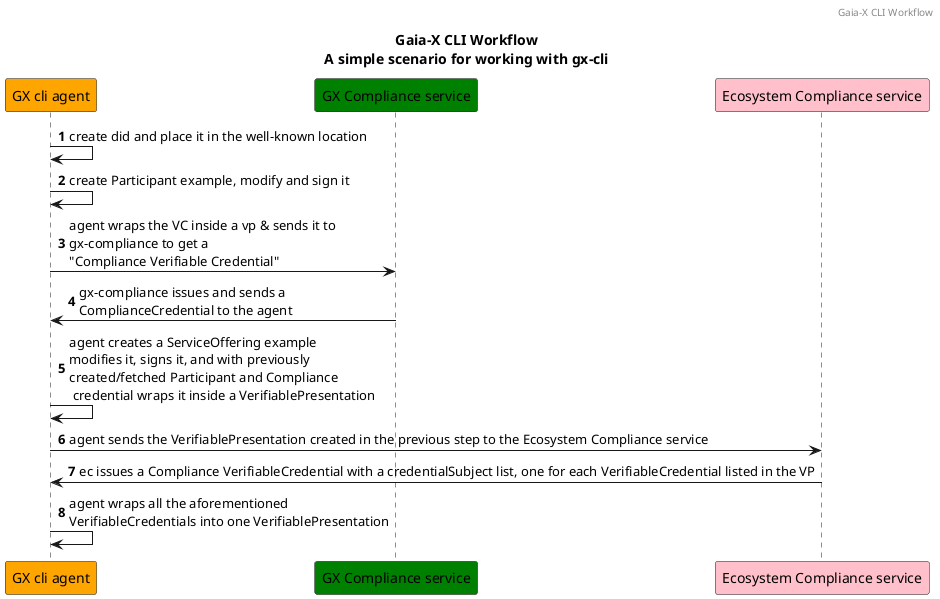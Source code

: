 @startuml

header Gaia-X CLI Workflow
title
Gaia-X CLI Workflow
A simple scenario for working with gx-cli
end title

autonumber

participant "GX cli agent" as agent order 0 #ORANGE
participant "GX Compliance service" as gc order 1 #GREEN
participant "Ecosystem Compliance service" as ec order 2 #PINK

agent -> agent: create did and place it in the well-known location
agent -> agent: create Participant example, modify and sign it
agent -> gc: agent wraps the VC inside a vp & sends it to\ngx-compliance to get a\n"Compliance Verifiable Credential"
gc -> agent: gx-compliance issues and sends a\nComplianceCredential to the agent
agent -> agent: agent creates a ServiceOffering example\nmodifies it, signs it, and with previously\ncreated/fetched Participant and Compliance\n credential wraps it inside a VerifiablePresentation
agent -> ec: agent sends the VerifiablePresentation created in the previous step to the Ecosystem Compliance service
ec -> agent: ec issues a Compliance VerifiableCredential with a credentialSubject list, one for each VerifiableCredential listed in the VP
agent -> agent: agent wraps all the aforementioned\nVerifiableCredentials into one VerifiablePresentation
@enduml